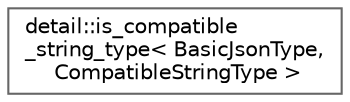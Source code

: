 digraph "Gráfico de jerarquía de clases"
{
 // LATEX_PDF_SIZE
  bgcolor="transparent";
  edge [fontname=Helvetica,fontsize=10,labelfontname=Helvetica,labelfontsize=10];
  node [fontname=Helvetica,fontsize=10,shape=box,height=0.2,width=0.4];
  rankdir="LR";
  Node0 [id="Node000000",label="detail::is_compatible\l_string_type\< BasicJsonType,\l CompatibleStringType \>",height=0.2,width=0.4,color="grey40", fillcolor="white", style="filled",URL="$structdetail_1_1is__compatible__string__type.html",tooltip=" "];
}
